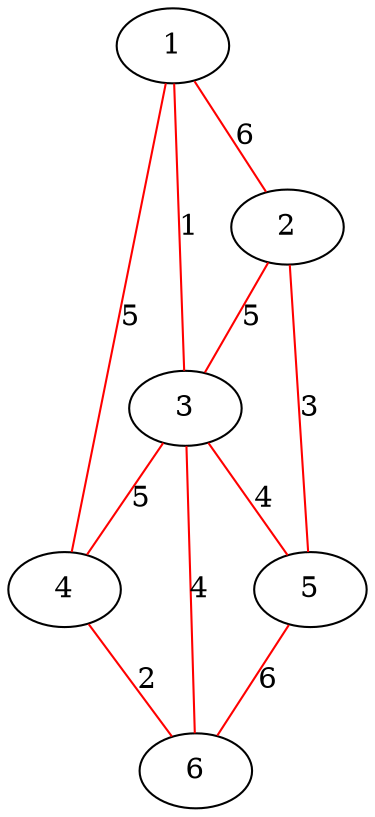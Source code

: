 digraph g {
edge [dir=none, color=red]
1 -> 2 [label = 6]
1 -> 3 [label = 1]
1 -> 4 [label = 5]
2 -> 3 [label = 5]
2 -> 5 [label = 3]
3 -> 4 [label = 5]
3 -> 5 [label = 4]
3 -> 6 [label = 4]
4 -> 6 [label = 2]
5 -> 6 [label = 6]
}